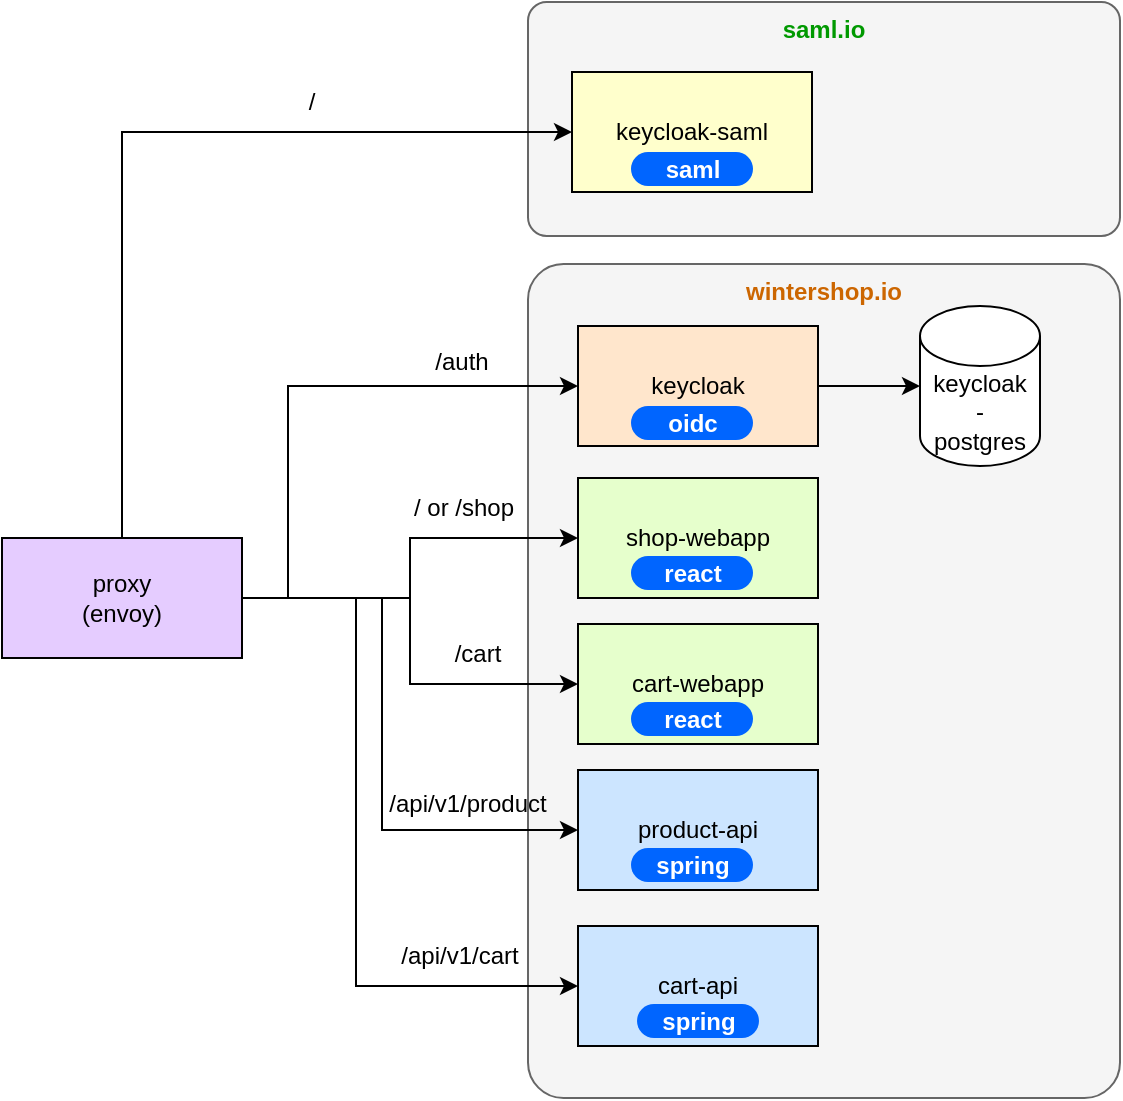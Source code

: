 <mxfile>
    <diagram name="Architecture" id="Rebsz0Ysx5mrLqa7USkl">
        <mxGraphModel dx="1029" dy="628" grid="0" gridSize="10" guides="1" tooltips="1" connect="1" arrows="1" fold="1" page="1" pageScale="1" pageWidth="850" pageHeight="1100" math="0" shadow="0">
            <root>
                <mxCell id="0"/>
                <mxCell id="1" parent="0"/>
                <mxCell id="aelgDTCAUuvASSYgHvjK-5" value="saml.io" style="rounded=1;whiteSpace=wrap;html=1;fillColor=#f5f5f5;fontColor=#009900;strokeColor=#666666;verticalAlign=top;arcSize=8;fontStyle=1" parent="1" vertex="1">
                    <mxGeometry x="348" y="134" width="296" height="117" as="geometry"/>
                </mxCell>
                <mxCell id="aelgDTCAUuvASSYgHvjK-3" style="edgeStyle=orthogonalEdgeStyle;rounded=0;orthogonalLoop=1;jettySize=auto;html=1;entryX=0;entryY=0.5;entryDx=0;entryDy=0;exitX=0.5;exitY=0;exitDx=0;exitDy=0;" parent="1" source="aelgDTCAUuvASSYgHvjK-1" target="aelgDTCAUuvASSYgHvjK-2" edge="1">
                    <mxGeometry relative="1" as="geometry"/>
                </mxCell>
                <mxCell id="aelgDTCAUuvASSYgHvjK-2" value="keycloak-saml" style="rounded=0;whiteSpace=wrap;html=1;fillColor=#FFFFCC;" parent="1" vertex="1">
                    <mxGeometry x="370" y="169" width="120" height="60" as="geometry"/>
                </mxCell>
                <mxCell id="aelgDTCAUuvASSYgHvjK-6" value="wintershop.io" style="rounded=1;whiteSpace=wrap;html=1;fillColor=#f5f5f5;fontColor=#CC6600;strokeColor=#666666;verticalAlign=top;arcSize=6;fontStyle=1" parent="1" vertex="1">
                    <mxGeometry x="348" y="265" width="296" height="417" as="geometry"/>
                </mxCell>
                <mxCell id="aelgDTCAUuvASSYgHvjK-7" value="shop-webapp" style="rounded=0;whiteSpace=wrap;html=1;fillColor=#E6FFCC;" parent="1" vertex="1">
                    <mxGeometry x="373" y="372" width="120" height="60" as="geometry"/>
                </mxCell>
                <mxCell id="aelgDTCAUuvASSYgHvjK-8" value="cart-webapp" style="rounded=0;whiteSpace=wrap;html=1;fillColor=#E6FFCC;" parent="1" vertex="1">
                    <mxGeometry x="373" y="445" width="120" height="60" as="geometry"/>
                </mxCell>
                <mxCell id="aelgDTCAUuvASSYgHvjK-9" value="keycloak" style="rounded=0;whiteSpace=wrap;html=1;fillColor=#FFE6CC;" parent="1" vertex="1">
                    <mxGeometry x="373" y="296" width="120" height="60" as="geometry"/>
                </mxCell>
                <mxCell id="aelgDTCAUuvASSYgHvjK-10" value="keycloak&lt;br&gt;-&lt;br&gt;postgres" style="shape=cylinder3;whiteSpace=wrap;html=1;boundedLbl=1;backgroundOutline=1;size=15;" parent="1" vertex="1">
                    <mxGeometry x="544" y="286" width="60" height="80" as="geometry"/>
                </mxCell>
                <mxCell id="aelgDTCAUuvASSYgHvjK-11" style="edgeStyle=orthogonalEdgeStyle;rounded=0;orthogonalLoop=1;jettySize=auto;html=1;entryX=0;entryY=0.5;entryDx=0;entryDy=0;entryPerimeter=0;" parent="1" source="aelgDTCAUuvASSYgHvjK-9" target="aelgDTCAUuvASSYgHvjK-10" edge="1">
                    <mxGeometry relative="1" as="geometry"/>
                </mxCell>
                <mxCell id="aelgDTCAUuvASSYgHvjK-12" value="product-api" style="rounded=0;whiteSpace=wrap;html=1;fillColor=#CCE5FF;" parent="1" vertex="1">
                    <mxGeometry x="373" y="518" width="120" height="60" as="geometry"/>
                </mxCell>
                <mxCell id="aelgDTCAUuvASSYgHvjK-13" value="cart-api" style="rounded=0;whiteSpace=wrap;html=1;fillColor=#CCE5FF;" parent="1" vertex="1">
                    <mxGeometry x="373" y="596" width="120" height="60" as="geometry"/>
                </mxCell>
                <mxCell id="aelgDTCAUuvASSYgHvjK-14" style="edgeStyle=orthogonalEdgeStyle;rounded=0;orthogonalLoop=1;jettySize=auto;html=1;entryX=0;entryY=0.5;entryDx=0;entryDy=0;startArrow=none;" parent="1" target="aelgDTCAUuvASSYgHvjK-9" edge="1">
                    <mxGeometry relative="1" as="geometry">
                        <Array as="points">
                            <mxPoint x="228" y="326"/>
                        </Array>
                        <mxPoint x="207" y="432" as="sourcePoint"/>
                    </mxGeometry>
                </mxCell>
                <mxCell id="aelgDTCAUuvASSYgHvjK-15" style="edgeStyle=orthogonalEdgeStyle;rounded=0;orthogonalLoop=1;jettySize=auto;html=1;" parent="1" source="aelgDTCAUuvASSYgHvjK-1" target="aelgDTCAUuvASSYgHvjK-7" edge="1">
                    <mxGeometry relative="1" as="geometry"/>
                </mxCell>
                <mxCell id="aelgDTCAUuvASSYgHvjK-16" style="edgeStyle=orthogonalEdgeStyle;rounded=0;orthogonalLoop=1;jettySize=auto;html=1;entryX=0;entryY=0.5;entryDx=0;entryDy=0;" parent="1" source="aelgDTCAUuvASSYgHvjK-1" target="aelgDTCAUuvASSYgHvjK-8" edge="1">
                    <mxGeometry relative="1" as="geometry"/>
                </mxCell>
                <mxCell id="aelgDTCAUuvASSYgHvjK-17" style="edgeStyle=orthogonalEdgeStyle;rounded=0;orthogonalLoop=1;jettySize=auto;html=1;entryX=0;entryY=0.5;entryDx=0;entryDy=0;" parent="1" source="aelgDTCAUuvASSYgHvjK-1" target="aelgDTCAUuvASSYgHvjK-12" edge="1">
                    <mxGeometry relative="1" as="geometry">
                        <Array as="points">
                            <mxPoint x="275" y="432"/>
                            <mxPoint x="275" y="548"/>
                        </Array>
                    </mxGeometry>
                </mxCell>
                <mxCell id="aelgDTCAUuvASSYgHvjK-18" style="edgeStyle=orthogonalEdgeStyle;rounded=0;orthogonalLoop=1;jettySize=auto;html=1;entryX=0;entryY=0.5;entryDx=0;entryDy=0;exitX=1;exitY=0.5;exitDx=0;exitDy=0;" parent="1" source="aelgDTCAUuvASSYgHvjK-1" target="aelgDTCAUuvASSYgHvjK-13" edge="1">
                    <mxGeometry relative="1" as="geometry">
                        <Array as="points">
                            <mxPoint x="262" y="432"/>
                            <mxPoint x="262" y="626"/>
                        </Array>
                    </mxGeometry>
                </mxCell>
                <mxCell id="aelgDTCAUuvASSYgHvjK-1" value="proxy&lt;br&gt;(envoy)" style="rounded=0;whiteSpace=wrap;html=1;fillColor=#E5CCFF;" parent="1" vertex="1">
                    <mxGeometry x="85" y="402" width="120" height="60" as="geometry"/>
                </mxCell>
                <mxCell id="aelgDTCAUuvASSYgHvjK-19" value="/auth" style="text;html=1;strokeColor=none;fillColor=none;align=center;verticalAlign=middle;whiteSpace=wrap;rounded=0;" parent="1" vertex="1">
                    <mxGeometry x="285" y="299" width="60" height="30" as="geometry"/>
                </mxCell>
                <mxCell id="aelgDTCAUuvASSYgHvjK-20" value="/ or /shop" style="text;html=1;strokeColor=none;fillColor=none;align=center;verticalAlign=middle;whiteSpace=wrap;rounded=0;" parent="1" vertex="1">
                    <mxGeometry x="286" y="372" width="60" height="30" as="geometry"/>
                </mxCell>
                <mxCell id="aelgDTCAUuvASSYgHvjK-21" value="/cart" style="text;html=1;strokeColor=none;fillColor=none;align=center;verticalAlign=middle;whiteSpace=wrap;rounded=0;" parent="1" vertex="1">
                    <mxGeometry x="293" y="445" width="60" height="30" as="geometry"/>
                </mxCell>
                <mxCell id="aelgDTCAUuvASSYgHvjK-22" value="/api/v1/product" style="text;html=1;strokeColor=none;fillColor=none;align=center;verticalAlign=middle;whiteSpace=wrap;rounded=0;" parent="1" vertex="1">
                    <mxGeometry x="288" y="520" width="60" height="30" as="geometry"/>
                </mxCell>
                <mxCell id="aelgDTCAUuvASSYgHvjK-23" value="/api/v1/cart" style="text;html=1;strokeColor=none;fillColor=none;align=center;verticalAlign=middle;whiteSpace=wrap;rounded=0;" parent="1" vertex="1">
                    <mxGeometry x="284" y="596" width="60" height="30" as="geometry"/>
                </mxCell>
                <mxCell id="aelgDTCAUuvASSYgHvjK-25" value="/" style="text;html=1;strokeColor=none;fillColor=none;align=center;verticalAlign=middle;whiteSpace=wrap;rounded=0;" parent="1" vertex="1">
                    <mxGeometry x="210" y="169" width="60" height="30" as="geometry"/>
                </mxCell>
                <mxCell id="aelgDTCAUuvASSYgHvjK-26" value="saml" style="rounded=1;fillColor=#0065FF;strokeColor=none;html=1;fontColor=#ffffff;align=center;verticalAlign=middle;whiteSpace=wrap;fontSize=12;fontStyle=1;arcSize=50;sketch=0;" parent="1" vertex="1">
                    <mxGeometry x="399.5" y="209" width="61" height="17" as="geometry"/>
                </mxCell>
                <mxCell id="aelgDTCAUuvASSYgHvjK-27" value="oidc" style="rounded=1;fillColor=#0065FF;strokeColor=none;html=1;fontColor=#ffffff;align=center;verticalAlign=middle;whiteSpace=wrap;fontSize=12;fontStyle=1;arcSize=50;sketch=0;" parent="1" vertex="1">
                    <mxGeometry x="399.5" y="336" width="61" height="17" as="geometry"/>
                </mxCell>
                <mxCell id="53" value="react" style="rounded=1;fillColor=#0065FF;strokeColor=none;html=1;fontColor=#ffffff;align=center;verticalAlign=middle;whiteSpace=wrap;fontSize=12;fontStyle=1;arcSize=50;sketch=0;" vertex="1" parent="1">
                    <mxGeometry x="399.5" y="411" width="61" height="17" as="geometry"/>
                </mxCell>
                <mxCell id="54" value="react" style="rounded=1;fillColor=#0065FF;strokeColor=none;html=1;fontColor=#ffffff;align=center;verticalAlign=middle;whiteSpace=wrap;fontSize=12;fontStyle=1;arcSize=50;sketch=0;" vertex="1" parent="1">
                    <mxGeometry x="399.5" y="484" width="61" height="17" as="geometry"/>
                </mxCell>
                <mxCell id="55" value="spring" style="rounded=1;fillColor=#0065FF;strokeColor=none;html=1;fontColor=#ffffff;align=center;verticalAlign=middle;whiteSpace=wrap;fontSize=12;fontStyle=1;arcSize=50;sketch=0;" vertex="1" parent="1">
                    <mxGeometry x="399.5" y="557" width="61" height="17" as="geometry"/>
                </mxCell>
                <mxCell id="57" value="spring" style="rounded=1;fillColor=#0065FF;strokeColor=none;html=1;fontColor=#ffffff;align=center;verticalAlign=middle;whiteSpace=wrap;fontSize=12;fontStyle=1;arcSize=50;sketch=0;" vertex="1" parent="1">
                    <mxGeometry x="402.5" y="635" width="61" height="17" as="geometry"/>
                </mxCell>
            </root>
        </mxGraphModel>
    </diagram>
</mxfile>